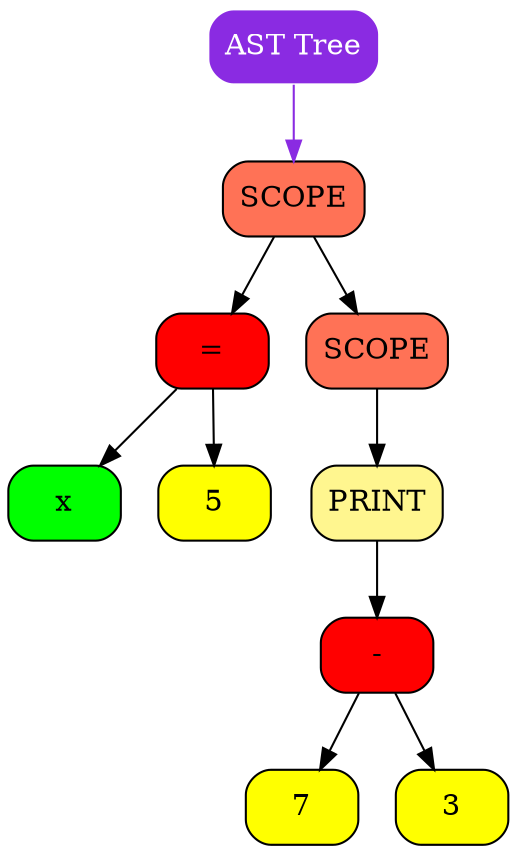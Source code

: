 digraph Tree
{
   rankdir = HR;
   tree[shape = Mrecord, style = filled, color = "white", style = filled, fontcolor = "white", fillcolor = "blueviolet", label = "AST Tree"];
   "0x135606ce0"[shape = Mrecord, color = "black", style = filled, fontcolor = "black", fillcolor = "coral1"   label = " {SCOPE}"];
  "0x135606ce0" -> "0x135606be0" [color = "black"];
  "0x135606ce0" -> "0x135606c90" [color = "black"];
   "0x135606be0"[shape = Mrecord, color = "black", style = filled, fontcolor = "black", fillcolor = "red"   label = " {=}"];
  "0x135606be0" -> "0x135606ba0" [color = "black"];
  "0x135606be0" -> "0x135606bd0" [color = "black"];
   "0x135606ba0"[shape = Mrecord, color = "black", style = filled, fontcolor = "black", fillcolor = "green",   label = " {x}"];
   "0x135606bd0"[shape = Mrecord, color = "black", style = filled, fontcolor = "black", fillcolor = "yellow",   label = " {5}"];
   "0x135606c90"[shape = Mrecord, color = "black", style = filled, fontcolor = "black", fillcolor = "coral1"   label = " {SCOPE}"];
  "0x135606c90" -> "0x135606c60" [color = "black"];
   "0x135606c60"[shape = Mrecord, color = "black", style = filled, fontcolor = "black", fillcolor = "khaki1"   label = " {PRINT}"];
  "0x135606c60" -> "0x135606c30" [color = "black"];
   "0x135606c30"[shape = Mrecord, color = "black", style = filled, fontcolor = "black", fillcolor = "red"   label = " {-}"];
  "0x135606c30" -> "0x135606c10" [color = "black"];
  "0x135606c30" -> "0x135606c20" [color = "black"];
   "0x135606c10"[shape = Mrecord, color = "black", style = filled, fontcolor = "black", fillcolor = "yellow",   label = " {7}"];
   "0x135606c20"[shape = Mrecord, color = "black", style = filled, fontcolor = "black", fillcolor = "yellow",   label = " {3}"];
   tree -> "0x135606ce0" [color = "blueviolet"];
}